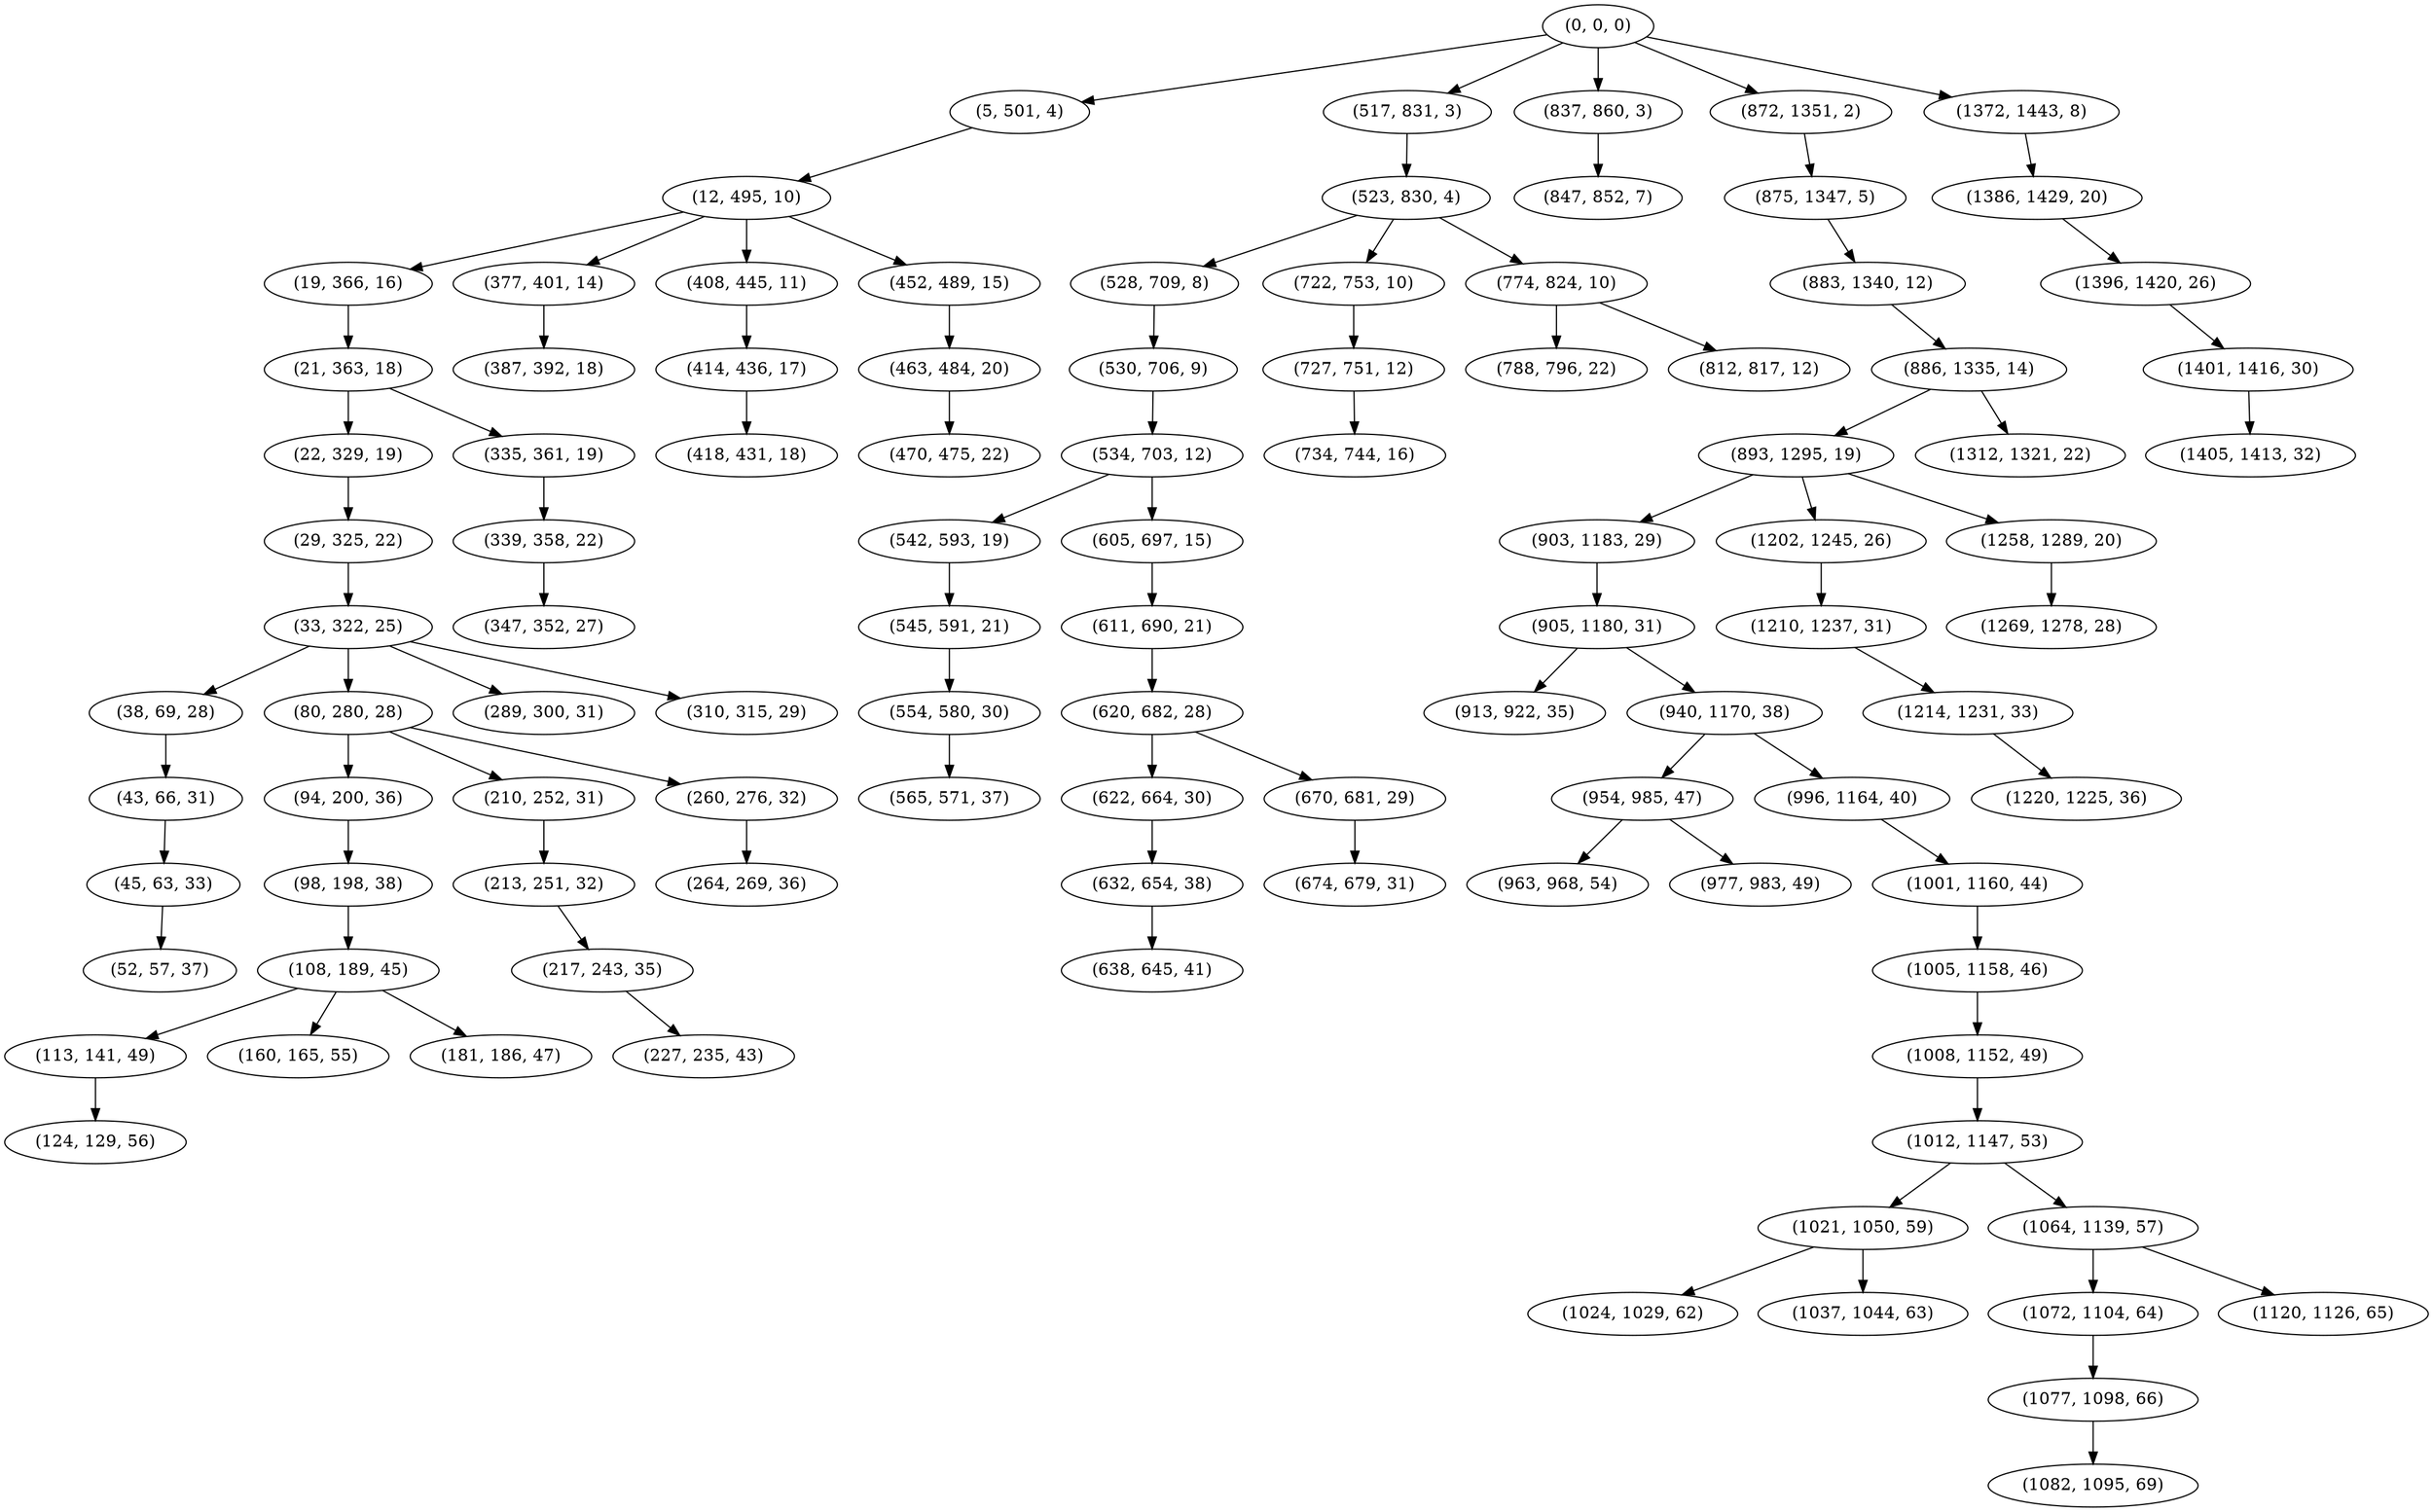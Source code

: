 digraph tree {
    "(0, 0, 0)";
    "(5, 501, 4)";
    "(12, 495, 10)";
    "(19, 366, 16)";
    "(21, 363, 18)";
    "(22, 329, 19)";
    "(29, 325, 22)";
    "(33, 322, 25)";
    "(38, 69, 28)";
    "(43, 66, 31)";
    "(45, 63, 33)";
    "(52, 57, 37)";
    "(80, 280, 28)";
    "(94, 200, 36)";
    "(98, 198, 38)";
    "(108, 189, 45)";
    "(113, 141, 49)";
    "(124, 129, 56)";
    "(160, 165, 55)";
    "(181, 186, 47)";
    "(210, 252, 31)";
    "(213, 251, 32)";
    "(217, 243, 35)";
    "(227, 235, 43)";
    "(260, 276, 32)";
    "(264, 269, 36)";
    "(289, 300, 31)";
    "(310, 315, 29)";
    "(335, 361, 19)";
    "(339, 358, 22)";
    "(347, 352, 27)";
    "(377, 401, 14)";
    "(387, 392, 18)";
    "(408, 445, 11)";
    "(414, 436, 17)";
    "(418, 431, 18)";
    "(452, 489, 15)";
    "(463, 484, 20)";
    "(470, 475, 22)";
    "(517, 831, 3)";
    "(523, 830, 4)";
    "(528, 709, 8)";
    "(530, 706, 9)";
    "(534, 703, 12)";
    "(542, 593, 19)";
    "(545, 591, 21)";
    "(554, 580, 30)";
    "(565, 571, 37)";
    "(605, 697, 15)";
    "(611, 690, 21)";
    "(620, 682, 28)";
    "(622, 664, 30)";
    "(632, 654, 38)";
    "(638, 645, 41)";
    "(670, 681, 29)";
    "(674, 679, 31)";
    "(722, 753, 10)";
    "(727, 751, 12)";
    "(734, 744, 16)";
    "(774, 824, 10)";
    "(788, 796, 22)";
    "(812, 817, 12)";
    "(837, 860, 3)";
    "(847, 852, 7)";
    "(872, 1351, 2)";
    "(875, 1347, 5)";
    "(883, 1340, 12)";
    "(886, 1335, 14)";
    "(893, 1295, 19)";
    "(903, 1183, 29)";
    "(905, 1180, 31)";
    "(913, 922, 35)";
    "(940, 1170, 38)";
    "(954, 985, 47)";
    "(963, 968, 54)";
    "(977, 983, 49)";
    "(996, 1164, 40)";
    "(1001, 1160, 44)";
    "(1005, 1158, 46)";
    "(1008, 1152, 49)";
    "(1012, 1147, 53)";
    "(1021, 1050, 59)";
    "(1024, 1029, 62)";
    "(1037, 1044, 63)";
    "(1064, 1139, 57)";
    "(1072, 1104, 64)";
    "(1077, 1098, 66)";
    "(1082, 1095, 69)";
    "(1120, 1126, 65)";
    "(1202, 1245, 26)";
    "(1210, 1237, 31)";
    "(1214, 1231, 33)";
    "(1220, 1225, 36)";
    "(1258, 1289, 20)";
    "(1269, 1278, 28)";
    "(1312, 1321, 22)";
    "(1372, 1443, 8)";
    "(1386, 1429, 20)";
    "(1396, 1420, 26)";
    "(1401, 1416, 30)";
    "(1405, 1413, 32)";
    "(0, 0, 0)" -> "(5, 501, 4)";
    "(0, 0, 0)" -> "(517, 831, 3)";
    "(0, 0, 0)" -> "(837, 860, 3)";
    "(0, 0, 0)" -> "(872, 1351, 2)";
    "(0, 0, 0)" -> "(1372, 1443, 8)";
    "(5, 501, 4)" -> "(12, 495, 10)";
    "(12, 495, 10)" -> "(19, 366, 16)";
    "(12, 495, 10)" -> "(377, 401, 14)";
    "(12, 495, 10)" -> "(408, 445, 11)";
    "(12, 495, 10)" -> "(452, 489, 15)";
    "(19, 366, 16)" -> "(21, 363, 18)";
    "(21, 363, 18)" -> "(22, 329, 19)";
    "(21, 363, 18)" -> "(335, 361, 19)";
    "(22, 329, 19)" -> "(29, 325, 22)";
    "(29, 325, 22)" -> "(33, 322, 25)";
    "(33, 322, 25)" -> "(38, 69, 28)";
    "(33, 322, 25)" -> "(80, 280, 28)";
    "(33, 322, 25)" -> "(289, 300, 31)";
    "(33, 322, 25)" -> "(310, 315, 29)";
    "(38, 69, 28)" -> "(43, 66, 31)";
    "(43, 66, 31)" -> "(45, 63, 33)";
    "(45, 63, 33)" -> "(52, 57, 37)";
    "(80, 280, 28)" -> "(94, 200, 36)";
    "(80, 280, 28)" -> "(210, 252, 31)";
    "(80, 280, 28)" -> "(260, 276, 32)";
    "(94, 200, 36)" -> "(98, 198, 38)";
    "(98, 198, 38)" -> "(108, 189, 45)";
    "(108, 189, 45)" -> "(113, 141, 49)";
    "(108, 189, 45)" -> "(160, 165, 55)";
    "(108, 189, 45)" -> "(181, 186, 47)";
    "(113, 141, 49)" -> "(124, 129, 56)";
    "(210, 252, 31)" -> "(213, 251, 32)";
    "(213, 251, 32)" -> "(217, 243, 35)";
    "(217, 243, 35)" -> "(227, 235, 43)";
    "(260, 276, 32)" -> "(264, 269, 36)";
    "(335, 361, 19)" -> "(339, 358, 22)";
    "(339, 358, 22)" -> "(347, 352, 27)";
    "(377, 401, 14)" -> "(387, 392, 18)";
    "(408, 445, 11)" -> "(414, 436, 17)";
    "(414, 436, 17)" -> "(418, 431, 18)";
    "(452, 489, 15)" -> "(463, 484, 20)";
    "(463, 484, 20)" -> "(470, 475, 22)";
    "(517, 831, 3)" -> "(523, 830, 4)";
    "(523, 830, 4)" -> "(528, 709, 8)";
    "(523, 830, 4)" -> "(722, 753, 10)";
    "(523, 830, 4)" -> "(774, 824, 10)";
    "(528, 709, 8)" -> "(530, 706, 9)";
    "(530, 706, 9)" -> "(534, 703, 12)";
    "(534, 703, 12)" -> "(542, 593, 19)";
    "(534, 703, 12)" -> "(605, 697, 15)";
    "(542, 593, 19)" -> "(545, 591, 21)";
    "(545, 591, 21)" -> "(554, 580, 30)";
    "(554, 580, 30)" -> "(565, 571, 37)";
    "(605, 697, 15)" -> "(611, 690, 21)";
    "(611, 690, 21)" -> "(620, 682, 28)";
    "(620, 682, 28)" -> "(622, 664, 30)";
    "(620, 682, 28)" -> "(670, 681, 29)";
    "(622, 664, 30)" -> "(632, 654, 38)";
    "(632, 654, 38)" -> "(638, 645, 41)";
    "(670, 681, 29)" -> "(674, 679, 31)";
    "(722, 753, 10)" -> "(727, 751, 12)";
    "(727, 751, 12)" -> "(734, 744, 16)";
    "(774, 824, 10)" -> "(788, 796, 22)";
    "(774, 824, 10)" -> "(812, 817, 12)";
    "(837, 860, 3)" -> "(847, 852, 7)";
    "(872, 1351, 2)" -> "(875, 1347, 5)";
    "(875, 1347, 5)" -> "(883, 1340, 12)";
    "(883, 1340, 12)" -> "(886, 1335, 14)";
    "(886, 1335, 14)" -> "(893, 1295, 19)";
    "(886, 1335, 14)" -> "(1312, 1321, 22)";
    "(893, 1295, 19)" -> "(903, 1183, 29)";
    "(893, 1295, 19)" -> "(1202, 1245, 26)";
    "(893, 1295, 19)" -> "(1258, 1289, 20)";
    "(903, 1183, 29)" -> "(905, 1180, 31)";
    "(905, 1180, 31)" -> "(913, 922, 35)";
    "(905, 1180, 31)" -> "(940, 1170, 38)";
    "(940, 1170, 38)" -> "(954, 985, 47)";
    "(940, 1170, 38)" -> "(996, 1164, 40)";
    "(954, 985, 47)" -> "(963, 968, 54)";
    "(954, 985, 47)" -> "(977, 983, 49)";
    "(996, 1164, 40)" -> "(1001, 1160, 44)";
    "(1001, 1160, 44)" -> "(1005, 1158, 46)";
    "(1005, 1158, 46)" -> "(1008, 1152, 49)";
    "(1008, 1152, 49)" -> "(1012, 1147, 53)";
    "(1012, 1147, 53)" -> "(1021, 1050, 59)";
    "(1012, 1147, 53)" -> "(1064, 1139, 57)";
    "(1021, 1050, 59)" -> "(1024, 1029, 62)";
    "(1021, 1050, 59)" -> "(1037, 1044, 63)";
    "(1064, 1139, 57)" -> "(1072, 1104, 64)";
    "(1064, 1139, 57)" -> "(1120, 1126, 65)";
    "(1072, 1104, 64)" -> "(1077, 1098, 66)";
    "(1077, 1098, 66)" -> "(1082, 1095, 69)";
    "(1202, 1245, 26)" -> "(1210, 1237, 31)";
    "(1210, 1237, 31)" -> "(1214, 1231, 33)";
    "(1214, 1231, 33)" -> "(1220, 1225, 36)";
    "(1258, 1289, 20)" -> "(1269, 1278, 28)";
    "(1372, 1443, 8)" -> "(1386, 1429, 20)";
    "(1386, 1429, 20)" -> "(1396, 1420, 26)";
    "(1396, 1420, 26)" -> "(1401, 1416, 30)";
    "(1401, 1416, 30)" -> "(1405, 1413, 32)";
}
